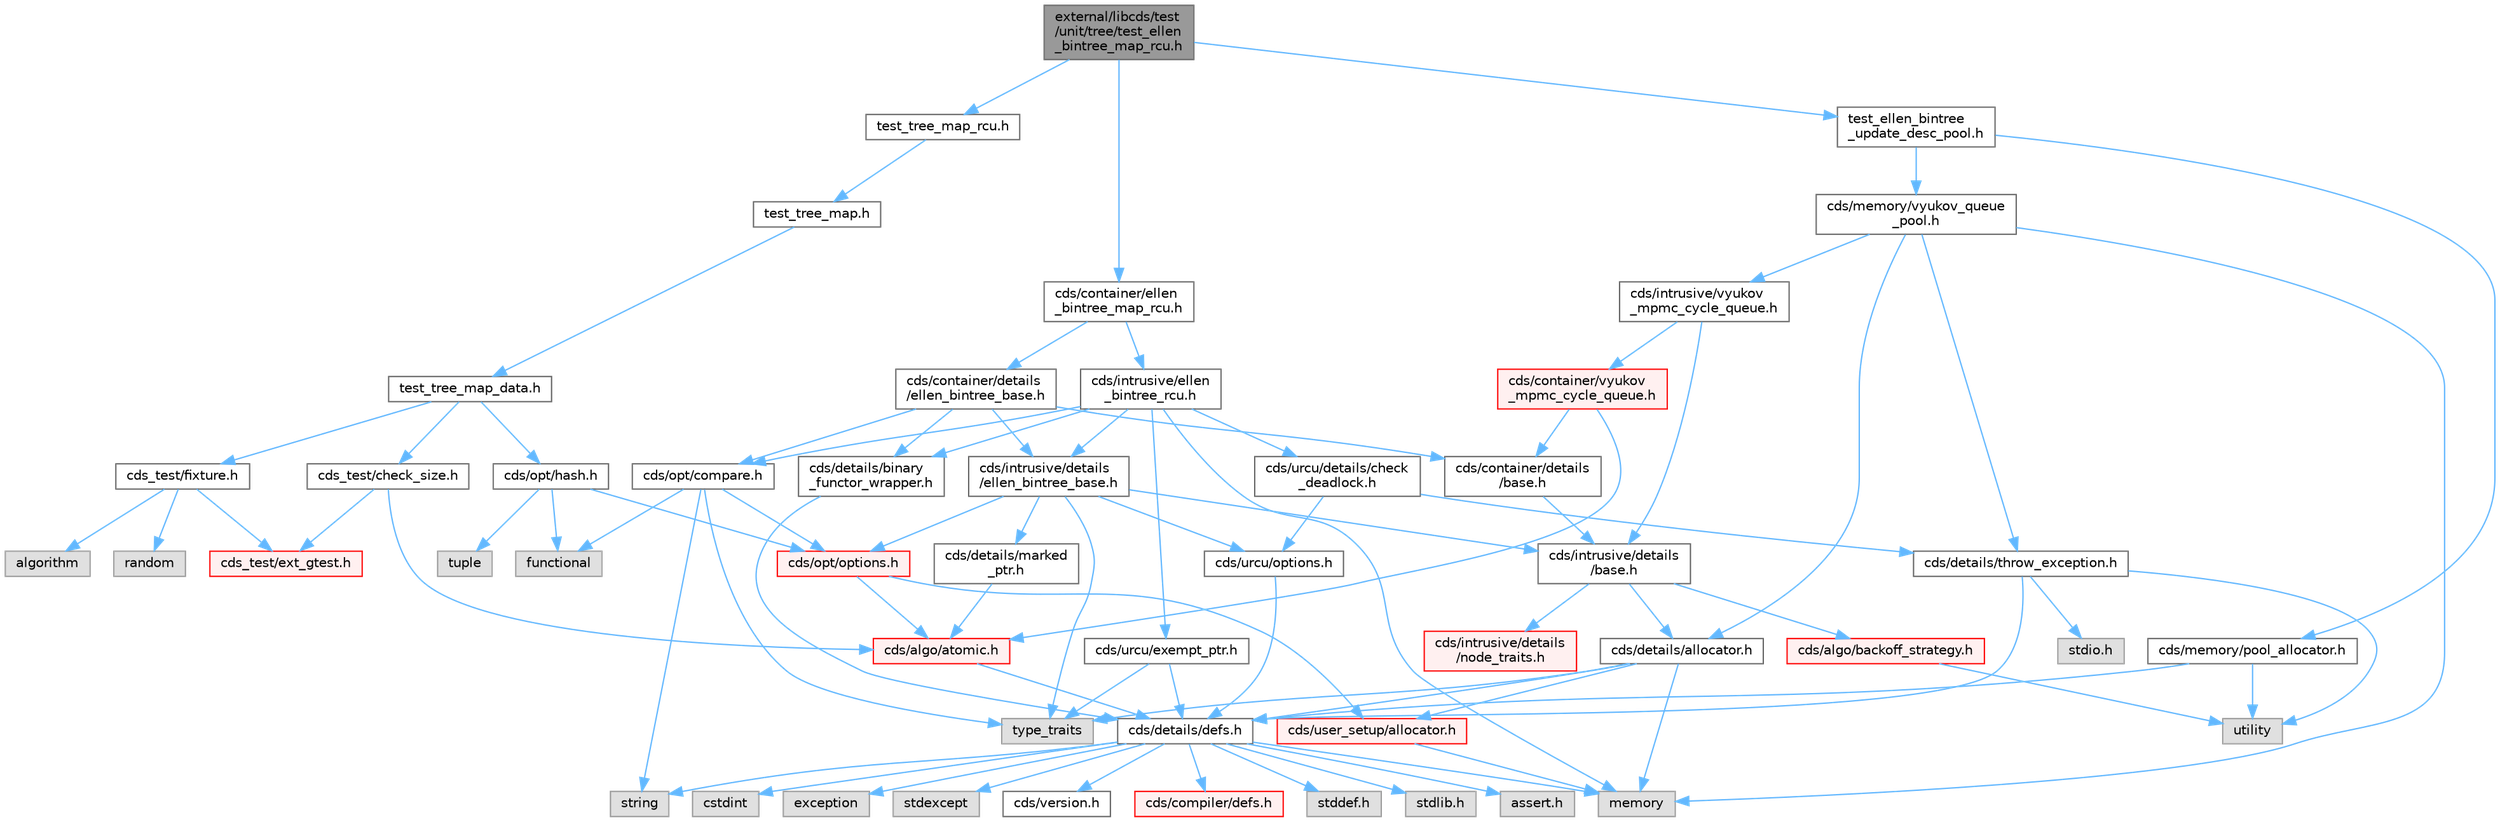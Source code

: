 digraph "external/libcds/test/unit/tree/test_ellen_bintree_map_rcu.h"
{
 // LATEX_PDF_SIZE
  bgcolor="transparent";
  edge [fontname=Helvetica,fontsize=10,labelfontname=Helvetica,labelfontsize=10];
  node [fontname=Helvetica,fontsize=10,shape=box,height=0.2,width=0.4];
  Node1 [id="Node000001",label="external/libcds/test\l/unit/tree/test_ellen\l_bintree_map_rcu.h",height=0.2,width=0.4,color="gray40", fillcolor="grey60", style="filled", fontcolor="black",tooltip=" "];
  Node1 -> Node2 [id="edge1_Node000001_Node000002",color="steelblue1",style="solid",tooltip=" "];
  Node2 [id="Node000002",label="test_tree_map_rcu.h",height=0.2,width=0.4,color="grey40", fillcolor="white", style="filled",URL="$test__tree__map__rcu_8h.html",tooltip=" "];
  Node2 -> Node3 [id="edge2_Node000002_Node000003",color="steelblue1",style="solid",tooltip=" "];
  Node3 [id="Node000003",label="test_tree_map.h",height=0.2,width=0.4,color="grey40", fillcolor="white", style="filled",URL="$test__tree__map_8h.html",tooltip=" "];
  Node3 -> Node4 [id="edge3_Node000003_Node000004",color="steelblue1",style="solid",tooltip=" "];
  Node4 [id="Node000004",label="test_tree_map_data.h",height=0.2,width=0.4,color="grey40", fillcolor="white", style="filled",URL="$test__tree__map__data_8h.html",tooltip=" "];
  Node4 -> Node5 [id="edge4_Node000004_Node000005",color="steelblue1",style="solid",tooltip=" "];
  Node5 [id="Node000005",label="cds_test/check_size.h",height=0.2,width=0.4,color="grey40", fillcolor="white", style="filled",URL="$check__size_8h.html",tooltip=" "];
  Node5 -> Node6 [id="edge5_Node000005_Node000006",color="steelblue1",style="solid",tooltip=" "];
  Node6 [id="Node000006",label="cds_test/ext_gtest.h",height=0.2,width=0.4,color="red", fillcolor="#FFF0F0", style="filled",URL="$ext__gtest_8h.html",tooltip=" "];
  Node5 -> Node8 [id="edge6_Node000005_Node000008",color="steelblue1",style="solid",tooltip=" "];
  Node8 [id="Node000008",label="cds/algo/atomic.h",height=0.2,width=0.4,color="red", fillcolor="#FFF0F0", style="filled",URL="$external_2libcds_2cds_2algo_2atomic_8h.html",tooltip=" "];
  Node8 -> Node9 [id="edge7_Node000008_Node000009",color="steelblue1",style="solid",tooltip=" "];
  Node9 [id="Node000009",label="cds/details/defs.h",height=0.2,width=0.4,color="grey40", fillcolor="white", style="filled",URL="$details_2defs_8h.html",tooltip=" "];
  Node9 -> Node10 [id="edge8_Node000009_Node000010",color="steelblue1",style="solid",tooltip=" "];
  Node10 [id="Node000010",label="stddef.h",height=0.2,width=0.4,color="grey60", fillcolor="#E0E0E0", style="filled",tooltip=" "];
  Node9 -> Node11 [id="edge9_Node000009_Node000011",color="steelblue1",style="solid",tooltip=" "];
  Node11 [id="Node000011",label="stdlib.h",height=0.2,width=0.4,color="grey60", fillcolor="#E0E0E0", style="filled",tooltip=" "];
  Node9 -> Node12 [id="edge10_Node000009_Node000012",color="steelblue1",style="solid",tooltip=" "];
  Node12 [id="Node000012",label="assert.h",height=0.2,width=0.4,color="grey60", fillcolor="#E0E0E0", style="filled",tooltip=" "];
  Node9 -> Node13 [id="edge11_Node000009_Node000013",color="steelblue1",style="solid",tooltip=" "];
  Node13 [id="Node000013",label="cstdint",height=0.2,width=0.4,color="grey60", fillcolor="#E0E0E0", style="filled",tooltip=" "];
  Node9 -> Node14 [id="edge12_Node000009_Node000014",color="steelblue1",style="solid",tooltip=" "];
  Node14 [id="Node000014",label="exception",height=0.2,width=0.4,color="grey60", fillcolor="#E0E0E0", style="filled",tooltip=" "];
  Node9 -> Node15 [id="edge13_Node000009_Node000015",color="steelblue1",style="solid",tooltip=" "];
  Node15 [id="Node000015",label="stdexcept",height=0.2,width=0.4,color="grey60", fillcolor="#E0E0E0", style="filled",tooltip=" "];
  Node9 -> Node16 [id="edge14_Node000009_Node000016",color="steelblue1",style="solid",tooltip=" "];
  Node16 [id="Node000016",label="string",height=0.2,width=0.4,color="grey60", fillcolor="#E0E0E0", style="filled",tooltip=" "];
  Node9 -> Node17 [id="edge15_Node000009_Node000017",color="steelblue1",style="solid",tooltip=" "];
  Node17 [id="Node000017",label="memory",height=0.2,width=0.4,color="grey60", fillcolor="#E0E0E0", style="filled",tooltip=" "];
  Node9 -> Node18 [id="edge16_Node000009_Node000018",color="steelblue1",style="solid",tooltip=" "];
  Node18 [id="Node000018",label="cds/version.h",height=0.2,width=0.4,color="grey40", fillcolor="white", style="filled",URL="$external_2libcds_2cds_2version_8h.html",tooltip=" "];
  Node9 -> Node19 [id="edge17_Node000009_Node000019",color="steelblue1",style="solid",tooltip=" "];
  Node19 [id="Node000019",label="cds/compiler/defs.h",height=0.2,width=0.4,color="red", fillcolor="#FFF0F0", style="filled",URL="$compiler_2defs_8h.html",tooltip=" "];
  Node4 -> Node23 [id="edge18_Node000004_Node000023",color="steelblue1",style="solid",tooltip=" "];
  Node23 [id="Node000023",label="cds_test/fixture.h",height=0.2,width=0.4,color="grey40", fillcolor="white", style="filled",URL="$fixture_8h.html",tooltip=" "];
  Node23 -> Node6 [id="edge19_Node000023_Node000006",color="steelblue1",style="solid",tooltip=" "];
  Node23 -> Node24 [id="edge20_Node000023_Node000024",color="steelblue1",style="solid",tooltip=" "];
  Node24 [id="Node000024",label="algorithm",height=0.2,width=0.4,color="grey60", fillcolor="#E0E0E0", style="filled",tooltip=" "];
  Node23 -> Node25 [id="edge21_Node000023_Node000025",color="steelblue1",style="solid",tooltip=" "];
  Node25 [id="Node000025",label="random",height=0.2,width=0.4,color="grey60", fillcolor="#E0E0E0", style="filled",tooltip=" "];
  Node4 -> Node26 [id="edge22_Node000004_Node000026",color="steelblue1",style="solid",tooltip=" "];
  Node26 [id="Node000026",label="cds/opt/hash.h",height=0.2,width=0.4,color="grey40", fillcolor="white", style="filled",URL="$external_2libcds_2cds_2opt_2hash_8h.html",tooltip=" "];
  Node26 -> Node27 [id="edge23_Node000026_Node000027",color="steelblue1",style="solid",tooltip=" "];
  Node27 [id="Node000027",label="tuple",height=0.2,width=0.4,color="grey60", fillcolor="#E0E0E0", style="filled",tooltip=" "];
  Node26 -> Node28 [id="edge24_Node000026_Node000028",color="steelblue1",style="solid",tooltip=" "];
  Node28 [id="Node000028",label="functional",height=0.2,width=0.4,color="grey60", fillcolor="#E0E0E0", style="filled",tooltip=" "];
  Node26 -> Node29 [id="edge25_Node000026_Node000029",color="steelblue1",style="solid",tooltip=" "];
  Node29 [id="Node000029",label="cds/opt/options.h",height=0.2,width=0.4,color="red", fillcolor="#FFF0F0", style="filled",URL="$opt_2options_8h.html",tooltip=" "];
  Node29 -> Node32 [id="edge26_Node000029_Node000032",color="steelblue1",style="solid",tooltip=" "];
  Node32 [id="Node000032",label="cds/user_setup/allocator.h",height=0.2,width=0.4,color="red", fillcolor="#FFF0F0", style="filled",URL="$external_2libcds_2cds_2user__setup_2allocator_8h.html",tooltip="Default implementation of allocator classes."];
  Node32 -> Node17 [id="edge27_Node000032_Node000017",color="steelblue1",style="solid",tooltip=" "];
  Node29 -> Node8 [id="edge28_Node000029_Node000008",color="steelblue1",style="solid",tooltip=" "];
  Node1 -> Node47 [id="edge29_Node000001_Node000047",color="steelblue1",style="solid",tooltip=" "];
  Node47 [id="Node000047",label="cds/container/ellen\l_bintree_map_rcu.h",height=0.2,width=0.4,color="grey40", fillcolor="white", style="filled",URL="$ellen__bintree__map__rcu_8h.html",tooltip=" "];
  Node47 -> Node48 [id="edge30_Node000047_Node000048",color="steelblue1",style="solid",tooltip=" "];
  Node48 [id="Node000048",label="cds/container/details\l/ellen_bintree_base.h",height=0.2,width=0.4,color="grey40", fillcolor="white", style="filled",URL="$container_2details_2ellen__bintree__base_8h.html",tooltip=" "];
  Node48 -> Node49 [id="edge31_Node000048_Node000049",color="steelblue1",style="solid",tooltip=" "];
  Node49 [id="Node000049",label="cds/intrusive/details\l/ellen_bintree_base.h",height=0.2,width=0.4,color="grey40", fillcolor="white", style="filled",URL="$intrusive_2details_2ellen__bintree__base_8h.html",tooltip=" "];
  Node49 -> Node50 [id="edge32_Node000049_Node000050",color="steelblue1",style="solid",tooltip=" "];
  Node50 [id="Node000050",label="type_traits",height=0.2,width=0.4,color="grey60", fillcolor="#E0E0E0", style="filled",tooltip=" "];
  Node49 -> Node51 [id="edge33_Node000049_Node000051",color="steelblue1",style="solid",tooltip=" "];
  Node51 [id="Node000051",label="cds/intrusive/details\l/base.h",height=0.2,width=0.4,color="grey40", fillcolor="white", style="filled",URL="$external_2libcds_2cds_2intrusive_2details_2base_8h.html",tooltip=" "];
  Node51 -> Node52 [id="edge34_Node000051_Node000052",color="steelblue1",style="solid",tooltip=" "];
  Node52 [id="Node000052",label="cds/intrusive/details\l/node_traits.h",height=0.2,width=0.4,color="red", fillcolor="#FFF0F0", style="filled",URL="$node__traits_8h.html",tooltip=" "];
  Node51 -> Node54 [id="edge35_Node000051_Node000054",color="steelblue1",style="solid",tooltip=" "];
  Node54 [id="Node000054",label="cds/details/allocator.h",height=0.2,width=0.4,color="grey40", fillcolor="white", style="filled",URL="$external_2libcds_2cds_2details_2allocator_8h.html",tooltip=" "];
  Node54 -> Node50 [id="edge36_Node000054_Node000050",color="steelblue1",style="solid",tooltip=" "];
  Node54 -> Node17 [id="edge37_Node000054_Node000017",color="steelblue1",style="solid",tooltip=" "];
  Node54 -> Node9 [id="edge38_Node000054_Node000009",color="steelblue1",style="solid",tooltip=" "];
  Node54 -> Node32 [id="edge39_Node000054_Node000032",color="steelblue1",style="solid",tooltip=" "];
  Node51 -> Node55 [id="edge40_Node000051_Node000055",color="steelblue1",style="solid",tooltip=" "];
  Node55 [id="Node000055",label="cds/algo/backoff_strategy.h",height=0.2,width=0.4,color="red", fillcolor="#FFF0F0", style="filled",URL="$backoff__strategy_8h.html",tooltip=" "];
  Node55 -> Node46 [id="edge41_Node000055_Node000046",color="steelblue1",style="solid",tooltip=" "];
  Node46 [id="Node000046",label="utility",height=0.2,width=0.4,color="grey60", fillcolor="#E0E0E0", style="filled",tooltip=" "];
  Node49 -> Node29 [id="edge42_Node000049_Node000029",color="steelblue1",style="solid",tooltip=" "];
  Node49 -> Node59 [id="edge43_Node000049_Node000059",color="steelblue1",style="solid",tooltip=" "];
  Node59 [id="Node000059",label="cds/urcu/options.h",height=0.2,width=0.4,color="grey40", fillcolor="white", style="filled",URL="$urcu_2options_8h.html",tooltip=" "];
  Node59 -> Node9 [id="edge44_Node000059_Node000009",color="steelblue1",style="solid",tooltip=" "];
  Node49 -> Node60 [id="edge45_Node000049_Node000060",color="steelblue1",style="solid",tooltip=" "];
  Node60 [id="Node000060",label="cds/details/marked\l_ptr.h",height=0.2,width=0.4,color="grey40", fillcolor="white", style="filled",URL="$marked__ptr_8h.html",tooltip=" "];
  Node60 -> Node8 [id="edge46_Node000060_Node000008",color="steelblue1",style="solid",tooltip=" "];
  Node48 -> Node61 [id="edge47_Node000048_Node000061",color="steelblue1",style="solid",tooltip=" "];
  Node61 [id="Node000061",label="cds/container/details\l/base.h",height=0.2,width=0.4,color="grey40", fillcolor="white", style="filled",URL="$external_2libcds_2cds_2container_2details_2base_8h.html",tooltip=" "];
  Node61 -> Node51 [id="edge48_Node000061_Node000051",color="steelblue1",style="solid",tooltip=" "];
  Node48 -> Node62 [id="edge49_Node000048_Node000062",color="steelblue1",style="solid",tooltip=" "];
  Node62 [id="Node000062",label="cds/opt/compare.h",height=0.2,width=0.4,color="grey40", fillcolor="white", style="filled",URL="$external_2libcds_2cds_2opt_2compare_8h.html",tooltip=" "];
  Node62 -> Node50 [id="edge50_Node000062_Node000050",color="steelblue1",style="solid",tooltip=" "];
  Node62 -> Node28 [id="edge51_Node000062_Node000028",color="steelblue1",style="solid",tooltip=" "];
  Node62 -> Node16 [id="edge52_Node000062_Node000016",color="steelblue1",style="solid",tooltip=" "];
  Node62 -> Node29 [id="edge53_Node000062_Node000029",color="steelblue1",style="solid",tooltip=" "];
  Node48 -> Node63 [id="edge54_Node000048_Node000063",color="steelblue1",style="solid",tooltip=" "];
  Node63 [id="Node000063",label="cds/details/binary\l_functor_wrapper.h",height=0.2,width=0.4,color="grey40", fillcolor="white", style="filled",URL="$binary__functor__wrapper_8h.html",tooltip=" "];
  Node63 -> Node9 [id="edge55_Node000063_Node000009",color="steelblue1",style="solid",tooltip=" "];
  Node47 -> Node64 [id="edge56_Node000047_Node000064",color="steelblue1",style="solid",tooltip=" "];
  Node64 [id="Node000064",label="cds/intrusive/ellen\l_bintree_rcu.h",height=0.2,width=0.4,color="grey40", fillcolor="white", style="filled",URL="$ellen__bintree__rcu_8h.html",tooltip=" "];
  Node64 -> Node17 [id="edge57_Node000064_Node000017",color="steelblue1",style="solid",tooltip=" "];
  Node64 -> Node49 [id="edge58_Node000064_Node000049",color="steelblue1",style="solid",tooltip=" "];
  Node64 -> Node62 [id="edge59_Node000064_Node000062",color="steelblue1",style="solid",tooltip=" "];
  Node64 -> Node63 [id="edge60_Node000064_Node000063",color="steelblue1",style="solid",tooltip=" "];
  Node64 -> Node65 [id="edge61_Node000064_Node000065",color="steelblue1",style="solid",tooltip=" "];
  Node65 [id="Node000065",label="cds/urcu/details/check\l_deadlock.h",height=0.2,width=0.4,color="grey40", fillcolor="white", style="filled",URL="$check__deadlock_8h.html",tooltip=" "];
  Node65 -> Node59 [id="edge62_Node000065_Node000059",color="steelblue1",style="solid",tooltip=" "];
  Node65 -> Node44 [id="edge63_Node000065_Node000044",color="steelblue1",style="solid",tooltip=" "];
  Node44 [id="Node000044",label="cds/details/throw_exception.h",height=0.2,width=0.4,color="grey40", fillcolor="white", style="filled",URL="$throw__exception_8h.html",tooltip=" "];
  Node44 -> Node9 [id="edge64_Node000044_Node000009",color="steelblue1",style="solid",tooltip=" "];
  Node44 -> Node45 [id="edge65_Node000044_Node000045",color="steelblue1",style="solid",tooltip=" "];
  Node45 [id="Node000045",label="stdio.h",height=0.2,width=0.4,color="grey60", fillcolor="#E0E0E0", style="filled",tooltip=" "];
  Node44 -> Node46 [id="edge66_Node000044_Node000046",color="steelblue1",style="solid",tooltip=" "];
  Node64 -> Node66 [id="edge67_Node000064_Node000066",color="steelblue1",style="solid",tooltip=" "];
  Node66 [id="Node000066",label="cds/urcu/exempt_ptr.h",height=0.2,width=0.4,color="grey40", fillcolor="white", style="filled",URL="$exempt__ptr_8h.html",tooltip=" "];
  Node66 -> Node50 [id="edge68_Node000066_Node000050",color="steelblue1",style="solid",tooltip=" "];
  Node66 -> Node9 [id="edge69_Node000066_Node000009",color="steelblue1",style="solid",tooltip=" "];
  Node1 -> Node67 [id="edge70_Node000001_Node000067",color="steelblue1",style="solid",tooltip=" "];
  Node67 [id="Node000067",label="test_ellen_bintree\l_update_desc_pool.h",height=0.2,width=0.4,color="grey40", fillcolor="white", style="filled",URL="$test__ellen__bintree__update__desc__pool_8h.html",tooltip=" "];
  Node67 -> Node68 [id="edge71_Node000067_Node000068",color="steelblue1",style="solid",tooltip=" "];
  Node68 [id="Node000068",label="cds/memory/vyukov_queue\l_pool.h",height=0.2,width=0.4,color="grey40", fillcolor="white", style="filled",URL="$vyukov__queue__pool_8h.html",tooltip=" "];
  Node68 -> Node54 [id="edge72_Node000068_Node000054",color="steelblue1",style="solid",tooltip=" "];
  Node68 -> Node69 [id="edge73_Node000068_Node000069",color="steelblue1",style="solid",tooltip=" "];
  Node69 [id="Node000069",label="cds/intrusive/vyukov\l_mpmc_cycle_queue.h",height=0.2,width=0.4,color="grey40", fillcolor="white", style="filled",URL="$intrusive_2vyukov__mpmc__cycle__queue_8h.html",tooltip=" "];
  Node69 -> Node51 [id="edge74_Node000069_Node000051",color="steelblue1",style="solid",tooltip=" "];
  Node69 -> Node70 [id="edge75_Node000069_Node000070",color="steelblue1",style="solid",tooltip=" "];
  Node70 [id="Node000070",label="cds/container/vyukov\l_mpmc_cycle_queue.h",height=0.2,width=0.4,color="red", fillcolor="#FFF0F0", style="filled",URL="$container_2vyukov__mpmc__cycle__queue_8h.html",tooltip=" "];
  Node70 -> Node61 [id="edge76_Node000070_Node000061",color="steelblue1",style="solid",tooltip=" "];
  Node70 -> Node8 [id="edge77_Node000070_Node000008",color="steelblue1",style="solid",tooltip=" "];
  Node68 -> Node44 [id="edge78_Node000068_Node000044",color="steelblue1",style="solid",tooltip=" "];
  Node68 -> Node17 [id="edge79_Node000068_Node000017",color="steelblue1",style="solid",tooltip=" "];
  Node67 -> Node75 [id="edge80_Node000067_Node000075",color="steelblue1",style="solid",tooltip=" "];
  Node75 [id="Node000075",label="cds/memory/pool_allocator.h",height=0.2,width=0.4,color="grey40", fillcolor="white", style="filled",URL="$pool__allocator_8h.html",tooltip=" "];
  Node75 -> Node9 [id="edge81_Node000075_Node000009",color="steelblue1",style="solid",tooltip=" "];
  Node75 -> Node46 [id="edge82_Node000075_Node000046",color="steelblue1",style="solid",tooltip=" "];
}

